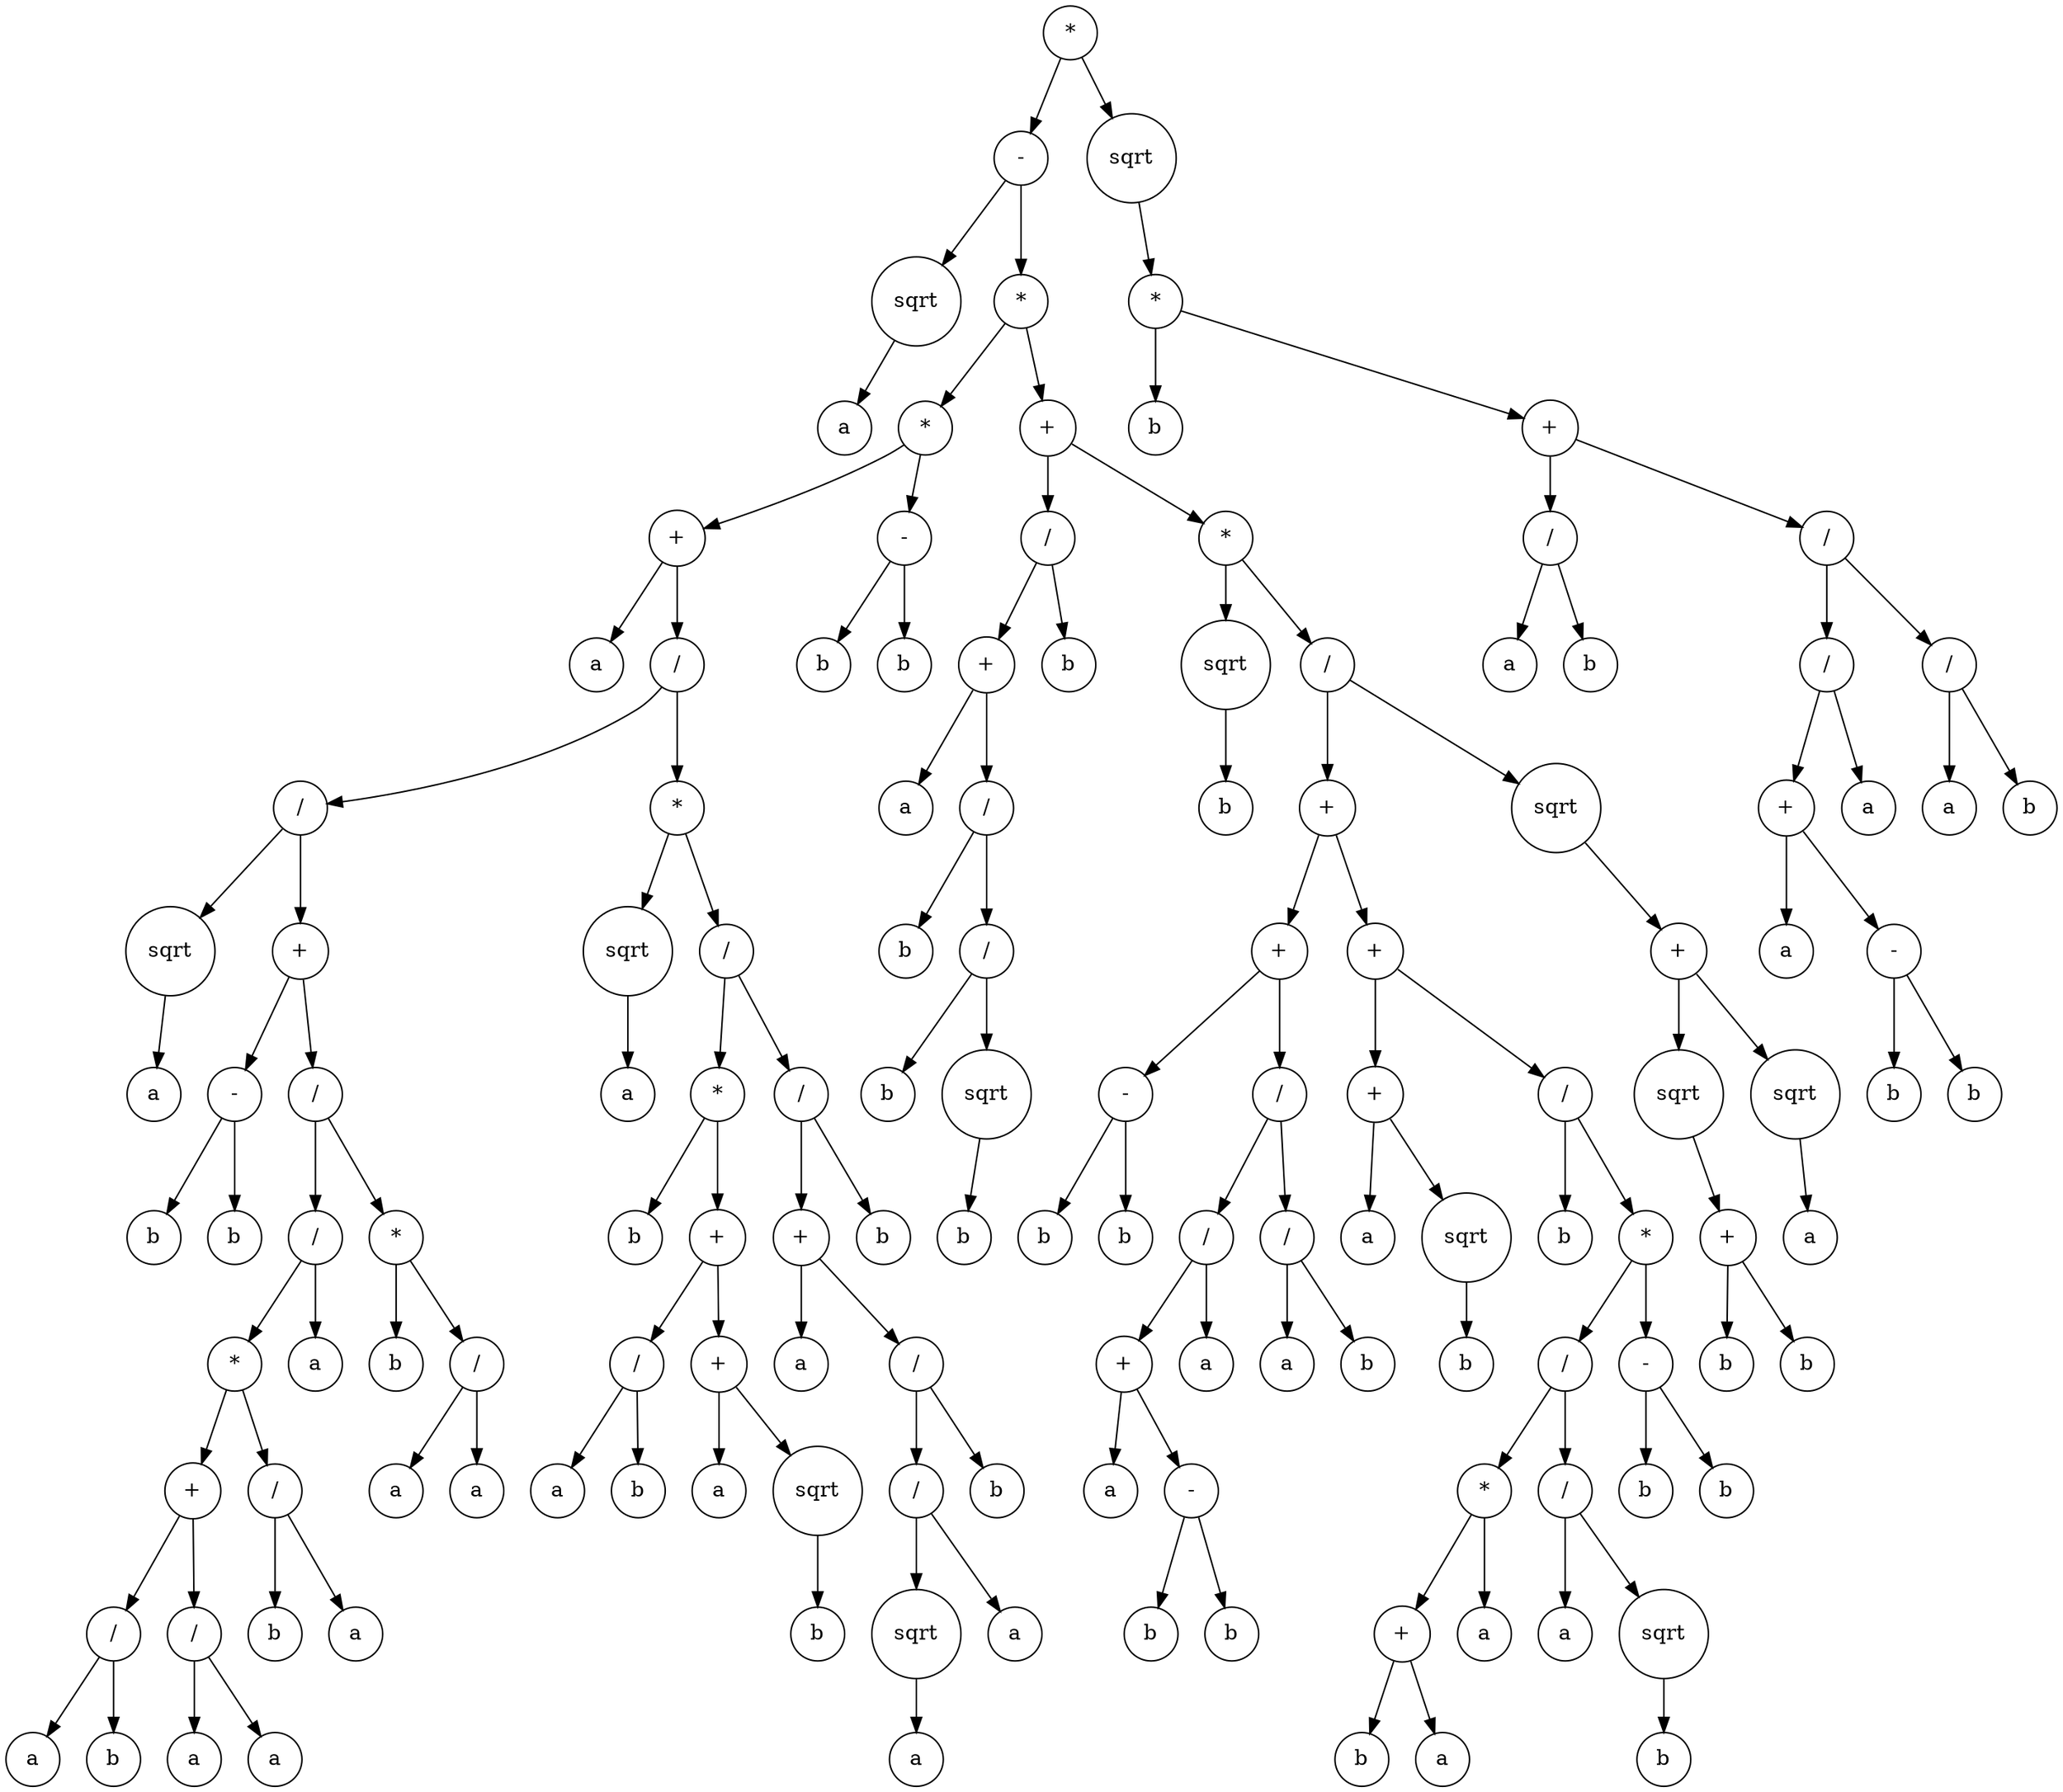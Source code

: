 digraph g {
graph [ordering=out];
node [shape=circle];
n[label = "*"];
n0[label = "-"];
n00[label = "sqrt"];
n000[label = "a"];
n00 -> n000;
n0 -> n00;
n01[label = "*"];
n010[label = "*"];
n0100[label = "+"];
n01000[label = "a"];
n0100 -> n01000;
n01001[label = "/"];
n010010[label = "/"];
n0100100[label = "sqrt"];
n01001000[label = "a"];
n0100100 -> n01001000;
n010010 -> n0100100;
n0100101[label = "+"];
n01001010[label = "-"];
n010010100[label = "b"];
n01001010 -> n010010100;
n010010101[label = "b"];
n01001010 -> n010010101;
n0100101 -> n01001010;
n01001011[label = "/"];
n010010110[label = "/"];
n0100101100[label = "*"];
n01001011000[label = "+"];
n010010110000[label = "/"];
n0100101100000[label = "a"];
n010010110000 -> n0100101100000;
n0100101100001[label = "b"];
n010010110000 -> n0100101100001;
n01001011000 -> n010010110000;
n010010110001[label = "/"];
n0100101100010[label = "a"];
n010010110001 -> n0100101100010;
n0100101100011[label = "a"];
n010010110001 -> n0100101100011;
n01001011000 -> n010010110001;
n0100101100 -> n01001011000;
n01001011001[label = "/"];
n010010110010[label = "b"];
n01001011001 -> n010010110010;
n010010110011[label = "a"];
n01001011001 -> n010010110011;
n0100101100 -> n01001011001;
n010010110 -> n0100101100;
n0100101101[label = "a"];
n010010110 -> n0100101101;
n01001011 -> n010010110;
n010010111[label = "*"];
n0100101110[label = "b"];
n010010111 -> n0100101110;
n0100101111[label = "/"];
n01001011110[label = "a"];
n0100101111 -> n01001011110;
n01001011111[label = "a"];
n0100101111 -> n01001011111;
n010010111 -> n0100101111;
n01001011 -> n010010111;
n0100101 -> n01001011;
n010010 -> n0100101;
n01001 -> n010010;
n010011[label = "*"];
n0100110[label = "sqrt"];
n01001100[label = "a"];
n0100110 -> n01001100;
n010011 -> n0100110;
n0100111[label = "/"];
n01001110[label = "*"];
n010011100[label = "b"];
n01001110 -> n010011100;
n010011101[label = "+"];
n0100111010[label = "/"];
n01001110100[label = "a"];
n0100111010 -> n01001110100;
n01001110101[label = "b"];
n0100111010 -> n01001110101;
n010011101 -> n0100111010;
n0100111011[label = "+"];
n01001110110[label = "a"];
n0100111011 -> n01001110110;
n01001110111[label = "sqrt"];
n010011101110[label = "b"];
n01001110111 -> n010011101110;
n0100111011 -> n01001110111;
n010011101 -> n0100111011;
n01001110 -> n010011101;
n0100111 -> n01001110;
n01001111[label = "/"];
n010011110[label = "+"];
n0100111100[label = "a"];
n010011110 -> n0100111100;
n0100111101[label = "/"];
n01001111010[label = "/"];
n010011110100[label = "sqrt"];
n0100111101000[label = "a"];
n010011110100 -> n0100111101000;
n01001111010 -> n010011110100;
n010011110101[label = "a"];
n01001111010 -> n010011110101;
n0100111101 -> n01001111010;
n01001111011[label = "b"];
n0100111101 -> n01001111011;
n010011110 -> n0100111101;
n01001111 -> n010011110;
n010011111[label = "b"];
n01001111 -> n010011111;
n0100111 -> n01001111;
n010011 -> n0100111;
n01001 -> n010011;
n0100 -> n01001;
n010 -> n0100;
n0101[label = "-"];
n01010[label = "b"];
n0101 -> n01010;
n01011[label = "b"];
n0101 -> n01011;
n010 -> n0101;
n01 -> n010;
n011[label = "+"];
n0110[label = "/"];
n01100[label = "+"];
n011000[label = "a"];
n01100 -> n011000;
n011001[label = "/"];
n0110010[label = "b"];
n011001 -> n0110010;
n0110011[label = "/"];
n01100110[label = "b"];
n0110011 -> n01100110;
n01100111[label = "sqrt"];
n011001110[label = "b"];
n01100111 -> n011001110;
n0110011 -> n01100111;
n011001 -> n0110011;
n01100 -> n011001;
n0110 -> n01100;
n01101[label = "b"];
n0110 -> n01101;
n011 -> n0110;
n0111[label = "*"];
n01110[label = "sqrt"];
n011100[label = "b"];
n01110 -> n011100;
n0111 -> n01110;
n01111[label = "/"];
n011110[label = "+"];
n0111100[label = "+"];
n01111000[label = "-"];
n011110000[label = "b"];
n01111000 -> n011110000;
n011110001[label = "b"];
n01111000 -> n011110001;
n0111100 -> n01111000;
n01111001[label = "/"];
n011110010[label = "/"];
n0111100100[label = "+"];
n01111001000[label = "a"];
n0111100100 -> n01111001000;
n01111001001[label = "-"];
n011110010010[label = "b"];
n01111001001 -> n011110010010;
n011110010011[label = "b"];
n01111001001 -> n011110010011;
n0111100100 -> n01111001001;
n011110010 -> n0111100100;
n0111100101[label = "a"];
n011110010 -> n0111100101;
n01111001 -> n011110010;
n011110011[label = "/"];
n0111100110[label = "a"];
n011110011 -> n0111100110;
n0111100111[label = "b"];
n011110011 -> n0111100111;
n01111001 -> n011110011;
n0111100 -> n01111001;
n011110 -> n0111100;
n0111101[label = "+"];
n01111010[label = "+"];
n011110100[label = "a"];
n01111010 -> n011110100;
n011110101[label = "sqrt"];
n0111101010[label = "b"];
n011110101 -> n0111101010;
n01111010 -> n011110101;
n0111101 -> n01111010;
n01111011[label = "/"];
n011110110[label = "b"];
n01111011 -> n011110110;
n011110111[label = "*"];
n0111101110[label = "/"];
n01111011100[label = "*"];
n011110111000[label = "+"];
n0111101110000[label = "b"];
n011110111000 -> n0111101110000;
n0111101110001[label = "a"];
n011110111000 -> n0111101110001;
n01111011100 -> n011110111000;
n011110111001[label = "a"];
n01111011100 -> n011110111001;
n0111101110 -> n01111011100;
n01111011101[label = "/"];
n011110111010[label = "a"];
n01111011101 -> n011110111010;
n011110111011[label = "sqrt"];
n0111101110110[label = "b"];
n011110111011 -> n0111101110110;
n01111011101 -> n011110111011;
n0111101110 -> n01111011101;
n011110111 -> n0111101110;
n0111101111[label = "-"];
n01111011110[label = "b"];
n0111101111 -> n01111011110;
n01111011111[label = "b"];
n0111101111 -> n01111011111;
n011110111 -> n0111101111;
n01111011 -> n011110111;
n0111101 -> n01111011;
n011110 -> n0111101;
n01111 -> n011110;
n011111[label = "sqrt"];
n0111110[label = "+"];
n01111100[label = "sqrt"];
n011111000[label = "+"];
n0111110000[label = "b"];
n011111000 -> n0111110000;
n0111110001[label = "b"];
n011111000 -> n0111110001;
n01111100 -> n011111000;
n0111110 -> n01111100;
n01111101[label = "sqrt"];
n011111010[label = "a"];
n01111101 -> n011111010;
n0111110 -> n01111101;
n011111 -> n0111110;
n01111 -> n011111;
n0111 -> n01111;
n011 -> n0111;
n01 -> n011;
n0 -> n01;
n -> n0;
n1[label = "sqrt"];
n10[label = "*"];
n100[label = "b"];
n10 -> n100;
n101[label = "+"];
n1010[label = "/"];
n10100[label = "a"];
n1010 -> n10100;
n10101[label = "b"];
n1010 -> n10101;
n101 -> n1010;
n1011[label = "/"];
n10110[label = "/"];
n101100[label = "+"];
n1011000[label = "a"];
n101100 -> n1011000;
n1011001[label = "-"];
n10110010[label = "b"];
n1011001 -> n10110010;
n10110011[label = "b"];
n1011001 -> n10110011;
n101100 -> n1011001;
n10110 -> n101100;
n101101[label = "a"];
n10110 -> n101101;
n1011 -> n10110;
n10111[label = "/"];
n101110[label = "a"];
n10111 -> n101110;
n101111[label = "b"];
n10111 -> n101111;
n1011 -> n10111;
n101 -> n1011;
n10 -> n101;
n1 -> n10;
n -> n1;
}
